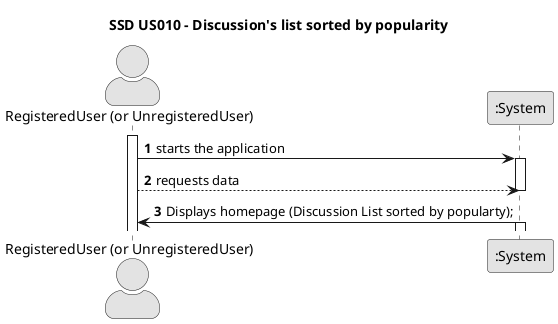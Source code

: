 @startuml
skinparam monochrome true
skinparam packageStyle rectangle
skinparam shadowing false
skinparam actorStyle awesome

title SSD US010 - Discussion's list sorted by popularity

autonumber

actor "RegisteredUser (or UnregisteredUser)" as User
participant ":System" as System

activate User

    User -> System : starts the application
    activate System

        User --> System : requests data
    deactivate System

    System -> User : Displays homepage (Discussion List sorted by popularty);
      
activate System
@enduml